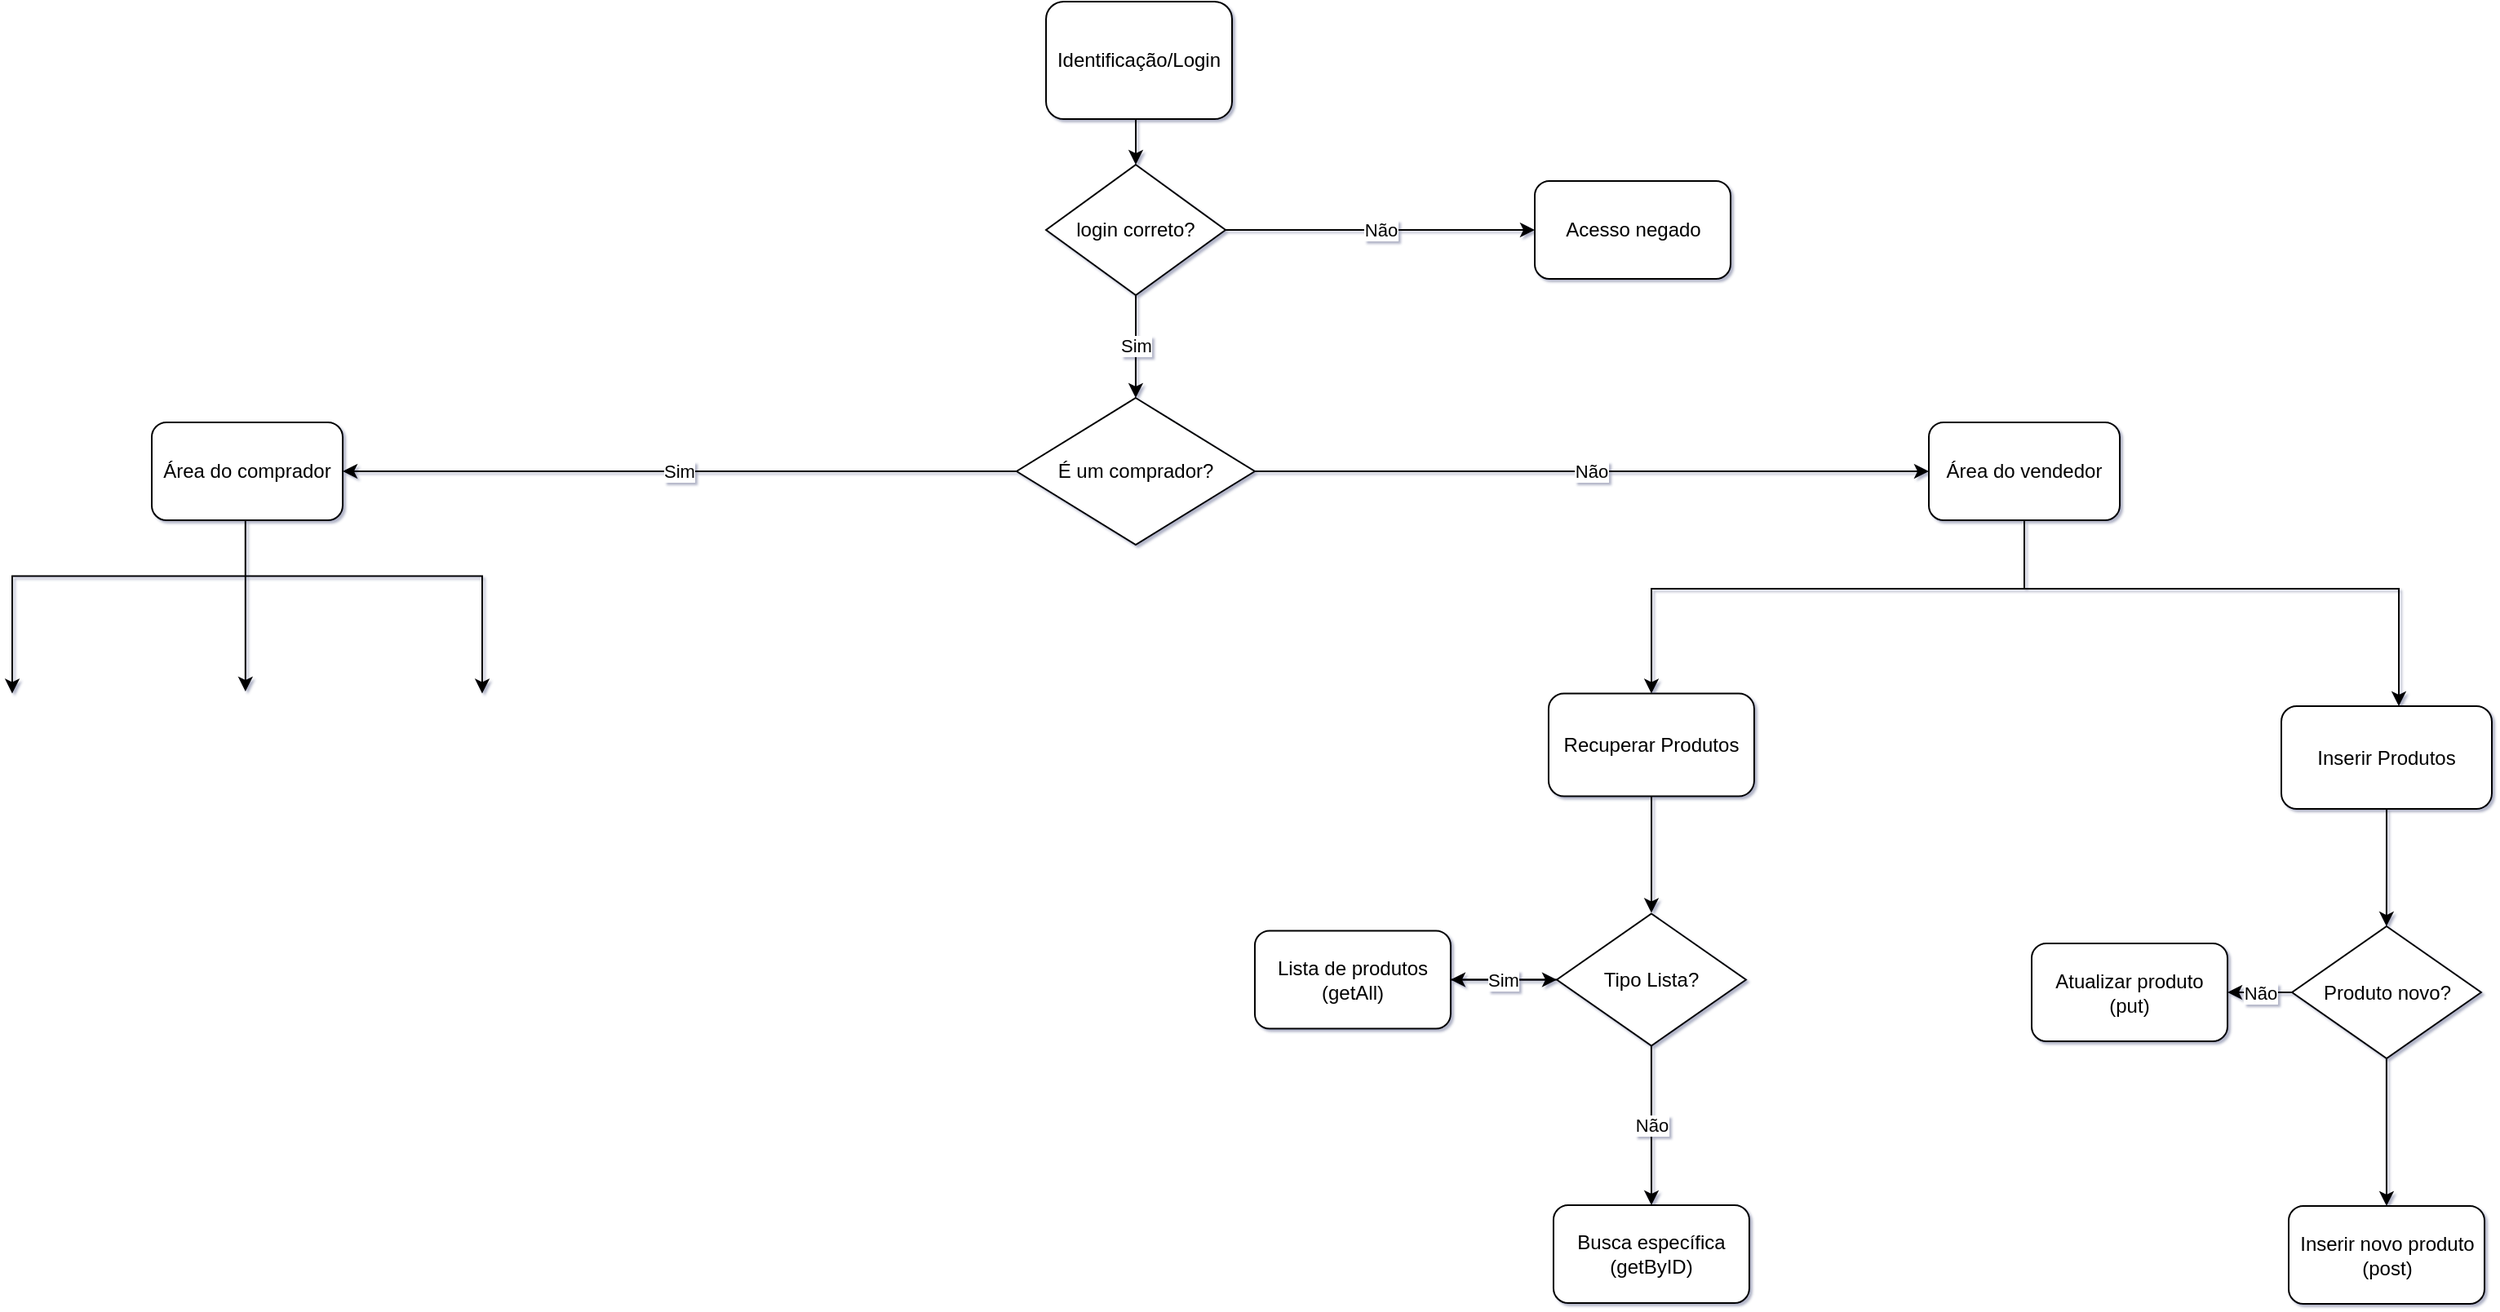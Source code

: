 <mxfile version="17.2.2" type="github">
  <diagram id="C5RBs43oDa-KdzZeNtuy" name="Page-1">
    <mxGraphModel dx="3129" dy="1022" grid="1" gridSize="9" guides="1" tooltips="1" connect="1" arrows="1" fold="1" page="1" pageScale="1" pageWidth="1200" pageHeight="1920" background="none" math="0" shadow="1">
      <root>
        <mxCell id="WIyWlLk6GJQsqaUBKTNV-0" />
        <mxCell id="WIyWlLk6GJQsqaUBKTNV-1" parent="WIyWlLk6GJQsqaUBKTNV-0" />
        <mxCell id="DXi5md-KKveG2AxMWAel-255" style="edgeStyle=orthogonalEdgeStyle;rounded=0;orthogonalLoop=1;jettySize=auto;html=1;exitX=0.5;exitY=1;exitDx=0;exitDy=0;entryX=0.5;entryY=0;entryDx=0;entryDy=0;" edge="1" parent="WIyWlLk6GJQsqaUBKTNV-1" source="DXi5md-KKveG2AxMWAel-253" target="DXi5md-KKveG2AxMWAel-254">
          <mxGeometry relative="1" as="geometry" />
        </mxCell>
        <mxCell id="DXi5md-KKveG2AxMWAel-253" value="Identificação/Login" style="rounded=1;whiteSpace=wrap;html=1;" vertex="1" parent="WIyWlLk6GJQsqaUBKTNV-1">
          <mxGeometry x="512.01" y="36" width="114" height="72" as="geometry" />
        </mxCell>
        <mxCell id="DXi5md-KKveG2AxMWAel-257" value="Não" style="edgeStyle=orthogonalEdgeStyle;rounded=0;orthogonalLoop=1;jettySize=auto;html=1;exitX=1;exitY=0.5;exitDx=0;exitDy=0;entryX=0;entryY=0.5;entryDx=0;entryDy=0;" edge="1" parent="WIyWlLk6GJQsqaUBKTNV-1" source="DXi5md-KKveG2AxMWAel-254" target="DXi5md-KKveG2AxMWAel-256">
          <mxGeometry relative="1" as="geometry" />
        </mxCell>
        <mxCell id="DXi5md-KKveG2AxMWAel-259" value="Sim" style="edgeStyle=orthogonalEdgeStyle;rounded=0;orthogonalLoop=1;jettySize=auto;html=1;exitX=0.5;exitY=1;exitDx=0;exitDy=0;entryX=0.5;entryY=0;entryDx=0;entryDy=0;" edge="1" parent="WIyWlLk6GJQsqaUBKTNV-1" source="DXi5md-KKveG2AxMWAel-254" target="DXi5md-KKveG2AxMWAel-262">
          <mxGeometry relative="1" as="geometry">
            <mxPoint x="567.01" y="261" as="targetPoint" />
          </mxGeometry>
        </mxCell>
        <mxCell id="DXi5md-KKveG2AxMWAel-254" value="login correto?" style="rhombus;whiteSpace=wrap;html=1;" vertex="1" parent="WIyWlLk6GJQsqaUBKTNV-1">
          <mxGeometry x="512.01" y="136" width="110" height="80" as="geometry" />
        </mxCell>
        <mxCell id="DXi5md-KKveG2AxMWAel-256" value="Acesso negado" style="rounded=1;whiteSpace=wrap;html=1;" vertex="1" parent="WIyWlLk6GJQsqaUBKTNV-1">
          <mxGeometry x="811.5" y="146" width="120" height="60" as="geometry" />
        </mxCell>
        <mxCell id="DXi5md-KKveG2AxMWAel-261" value="Área do comprador" style="rounded=1;whiteSpace=wrap;html=1;" vertex="1" parent="WIyWlLk6GJQsqaUBKTNV-1">
          <mxGeometry x="-36" y="294" width="117" height="60" as="geometry" />
        </mxCell>
        <mxCell id="DXi5md-KKveG2AxMWAel-263" value="Sim" style="edgeStyle=orthogonalEdgeStyle;rounded=0;orthogonalLoop=1;jettySize=auto;html=1;exitX=0;exitY=0.5;exitDx=0;exitDy=0;entryX=1;entryY=0.5;entryDx=0;entryDy=0;" edge="1" parent="WIyWlLk6GJQsqaUBKTNV-1" source="DXi5md-KKveG2AxMWAel-262" target="DXi5md-KKveG2AxMWAel-261">
          <mxGeometry relative="1" as="geometry" />
        </mxCell>
        <mxCell id="DXi5md-KKveG2AxMWAel-265" value="Não" style="edgeStyle=orthogonalEdgeStyle;rounded=0;orthogonalLoop=1;jettySize=auto;html=1;entryX=0;entryY=0.5;entryDx=0;entryDy=0;" edge="1" parent="WIyWlLk6GJQsqaUBKTNV-1" source="DXi5md-KKveG2AxMWAel-262" target="DXi5md-KKveG2AxMWAel-264">
          <mxGeometry relative="1" as="geometry" />
        </mxCell>
        <mxCell id="DXi5md-KKveG2AxMWAel-262" value="É um comprador?" style="rhombus;whiteSpace=wrap;html=1;" vertex="1" parent="WIyWlLk6GJQsqaUBKTNV-1">
          <mxGeometry x="493.97" y="279" width="146" height="90" as="geometry" />
        </mxCell>
        <mxCell id="DXi5md-KKveG2AxMWAel-268" style="edgeStyle=orthogonalEdgeStyle;rounded=0;orthogonalLoop=1;jettySize=auto;html=1;exitX=0.5;exitY=1;exitDx=0;exitDy=0;" edge="1" parent="WIyWlLk6GJQsqaUBKTNV-1" source="DXi5md-KKveG2AxMWAel-264" target="DXi5md-KKveG2AxMWAel-275">
          <mxGeometry relative="1" as="geometry">
            <mxPoint x="873" y="459" as="targetPoint" />
            <Array as="points">
              <mxPoint x="1111" y="396" />
              <mxPoint x="883" y="396" />
            </Array>
          </mxGeometry>
        </mxCell>
        <mxCell id="DXi5md-KKveG2AxMWAel-264" value="Área do vendedor" style="rounded=1;whiteSpace=wrap;html=1;" vertex="1" parent="WIyWlLk6GJQsqaUBKTNV-1">
          <mxGeometry x="1053" y="294" width="117" height="60" as="geometry" />
        </mxCell>
        <mxCell id="DXi5md-KKveG2AxMWAel-270" style="edgeStyle=orthogonalEdgeStyle;rounded=0;orthogonalLoop=1;jettySize=auto;html=1;" edge="1" parent="WIyWlLk6GJQsqaUBKTNV-1">
          <mxGeometry relative="1" as="geometry">
            <mxPoint x="21.42" y="459" as="targetPoint" />
            <mxPoint x="21.39" y="354" as="sourcePoint" />
            <Array as="points">
              <mxPoint x="21.42" y="396" />
              <mxPoint x="21.42" y="396" />
            </Array>
          </mxGeometry>
        </mxCell>
        <mxCell id="DXi5md-KKveG2AxMWAel-271" style="edgeStyle=orthogonalEdgeStyle;rounded=0;orthogonalLoop=1;jettySize=auto;html=1;" edge="1" parent="WIyWlLk6GJQsqaUBKTNV-1">
          <mxGeometry relative="1" as="geometry">
            <mxPoint x="-121.5" y="460.25" as="targetPoint" />
            <mxPoint x="22.5" y="388.25" as="sourcePoint" />
            <Array as="points">
              <mxPoint x="-121.5" y="433.25" />
              <mxPoint x="-121.5" y="469.25" />
            </Array>
          </mxGeometry>
        </mxCell>
        <mxCell id="DXi5md-KKveG2AxMWAel-272" style="edgeStyle=orthogonalEdgeStyle;rounded=0;orthogonalLoop=1;jettySize=auto;html=1;" edge="1" parent="WIyWlLk6GJQsqaUBKTNV-1">
          <mxGeometry relative="1" as="geometry">
            <mxPoint x="166.5" y="460.25" as="targetPoint" />
            <mxPoint x="22.5" y="388.25" as="sourcePoint" />
            <Array as="points">
              <mxPoint x="166.5" y="433.25" />
              <mxPoint x="166.5" y="469.25" />
            </Array>
          </mxGeometry>
        </mxCell>
        <mxCell id="DXi5md-KKveG2AxMWAel-281" value="" style="edgeStyle=orthogonalEdgeStyle;rounded=0;orthogonalLoop=1;jettySize=auto;html=1;" edge="1" parent="WIyWlLk6GJQsqaUBKTNV-1" source="DXi5md-KKveG2AxMWAel-275">
          <mxGeometry relative="1" as="geometry">
            <mxPoint x="882.98" y="594.75" as="targetPoint" />
          </mxGeometry>
        </mxCell>
        <mxCell id="DXi5md-KKveG2AxMWAel-275" value="Recuperar Produtos" style="rounded=1;whiteSpace=wrap;html=1;" vertex="1" parent="WIyWlLk6GJQsqaUBKTNV-1">
          <mxGeometry x="819.98" y="460.25" width="126" height="63" as="geometry" />
        </mxCell>
        <mxCell id="DXi5md-KKveG2AxMWAel-276" value="" style="endArrow=classic;html=1;rounded=0;" edge="1" parent="WIyWlLk6GJQsqaUBKTNV-1">
          <mxGeometry width="50" height="50" relative="1" as="geometry">
            <mxPoint x="1107" y="396" as="sourcePoint" />
            <mxPoint x="1341" y="468" as="targetPoint" />
            <Array as="points">
              <mxPoint x="1341" y="396" />
            </Array>
          </mxGeometry>
        </mxCell>
        <mxCell id="DXi5md-KKveG2AxMWAel-291" value="" style="edgeStyle=orthogonalEdgeStyle;rounded=0;orthogonalLoop=1;jettySize=auto;html=1;" edge="1" parent="WIyWlLk6GJQsqaUBKTNV-1" source="DXi5md-KKveG2AxMWAel-277" target="DXi5md-KKveG2AxMWAel-289">
          <mxGeometry relative="1" as="geometry" />
        </mxCell>
        <mxCell id="DXi5md-KKveG2AxMWAel-277" value="Inserir Produtos" style="rounded=1;whiteSpace=wrap;html=1;" vertex="1" parent="WIyWlLk6GJQsqaUBKTNV-1">
          <mxGeometry x="1269" y="468" width="129" height="63" as="geometry" />
        </mxCell>
        <mxCell id="DXi5md-KKveG2AxMWAel-284" value="" style="edgeStyle=orthogonalEdgeStyle;rounded=0;orthogonalLoop=1;jettySize=auto;html=1;" edge="1" parent="WIyWlLk6GJQsqaUBKTNV-1" source="DXi5md-KKveG2AxMWAel-282" target="DXi5md-KKveG2AxMWAel-283">
          <mxGeometry relative="1" as="geometry" />
        </mxCell>
        <mxCell id="DXi5md-KKveG2AxMWAel-287" value="Não" style="edgeStyle=orthogonalEdgeStyle;rounded=0;orthogonalLoop=1;jettySize=auto;html=1;" edge="1" parent="WIyWlLk6GJQsqaUBKTNV-1" source="DXi5md-KKveG2AxMWAel-282" target="DXi5md-KKveG2AxMWAel-286">
          <mxGeometry relative="1" as="geometry" />
        </mxCell>
        <mxCell id="DXi5md-KKveG2AxMWAel-282" value="Tipo Lista?" style="rhombus;whiteSpace=wrap;html=1;" vertex="1" parent="WIyWlLk6GJQsqaUBKTNV-1">
          <mxGeometry x="825.01" y="595.25" width="115.94" height="81" as="geometry" />
        </mxCell>
        <mxCell id="DXi5md-KKveG2AxMWAel-285" value="Sim" style="edgeStyle=orthogonalEdgeStyle;rounded=0;orthogonalLoop=1;jettySize=auto;html=1;" edge="1" parent="WIyWlLk6GJQsqaUBKTNV-1" source="DXi5md-KKveG2AxMWAel-283" target="DXi5md-KKveG2AxMWAel-282">
          <mxGeometry relative="1" as="geometry" />
        </mxCell>
        <mxCell id="DXi5md-KKveG2AxMWAel-283" value="Lista de produtos&lt;br&gt;(getAll)" style="rounded=1;whiteSpace=wrap;html=1;" vertex="1" parent="WIyWlLk6GJQsqaUBKTNV-1">
          <mxGeometry x="639.97" y="605.75" width="120" height="60" as="geometry" />
        </mxCell>
        <mxCell id="DXi5md-KKveG2AxMWAel-286" value="Busca específica&lt;br&gt;(getByID)" style="rounded=1;whiteSpace=wrap;html=1;" vertex="1" parent="WIyWlLk6GJQsqaUBKTNV-1">
          <mxGeometry x="822.98" y="774" width="120" height="60" as="geometry" />
        </mxCell>
        <mxCell id="DXi5md-KKveG2AxMWAel-288" value="Atualizar produto&lt;br&gt;(put)" style="rounded=1;whiteSpace=wrap;html=1;" vertex="1" parent="WIyWlLk6GJQsqaUBKTNV-1">
          <mxGeometry x="1116" y="613.5" width="120" height="60" as="geometry" />
        </mxCell>
        <mxCell id="DXi5md-KKveG2AxMWAel-290" value="Não" style="edgeStyle=orthogonalEdgeStyle;rounded=0;orthogonalLoop=1;jettySize=auto;html=1;" edge="1" parent="WIyWlLk6GJQsqaUBKTNV-1" source="DXi5md-KKveG2AxMWAel-289" target="DXi5md-KKveG2AxMWAel-288">
          <mxGeometry relative="1" as="geometry" />
        </mxCell>
        <mxCell id="DXi5md-KKveG2AxMWAel-293" value="" style="edgeStyle=orthogonalEdgeStyle;rounded=0;orthogonalLoop=1;jettySize=auto;html=1;" edge="1" parent="WIyWlLk6GJQsqaUBKTNV-1" source="DXi5md-KKveG2AxMWAel-289" target="DXi5md-KKveG2AxMWAel-292">
          <mxGeometry relative="1" as="geometry" />
        </mxCell>
        <mxCell id="DXi5md-KKveG2AxMWAel-289" value="Produto novo?" style="rhombus;whiteSpace=wrap;html=1;" vertex="1" parent="WIyWlLk6GJQsqaUBKTNV-1">
          <mxGeometry x="1275.53" y="603" width="115.94" height="81" as="geometry" />
        </mxCell>
        <mxCell id="DXi5md-KKveG2AxMWAel-292" value="Inserir novo produto&lt;br&gt;(post)" style="rounded=1;whiteSpace=wrap;html=1;" vertex="1" parent="WIyWlLk6GJQsqaUBKTNV-1">
          <mxGeometry x="1273.5" y="774.5" width="120" height="60" as="geometry" />
        </mxCell>
      </root>
    </mxGraphModel>
  </diagram>
</mxfile>
